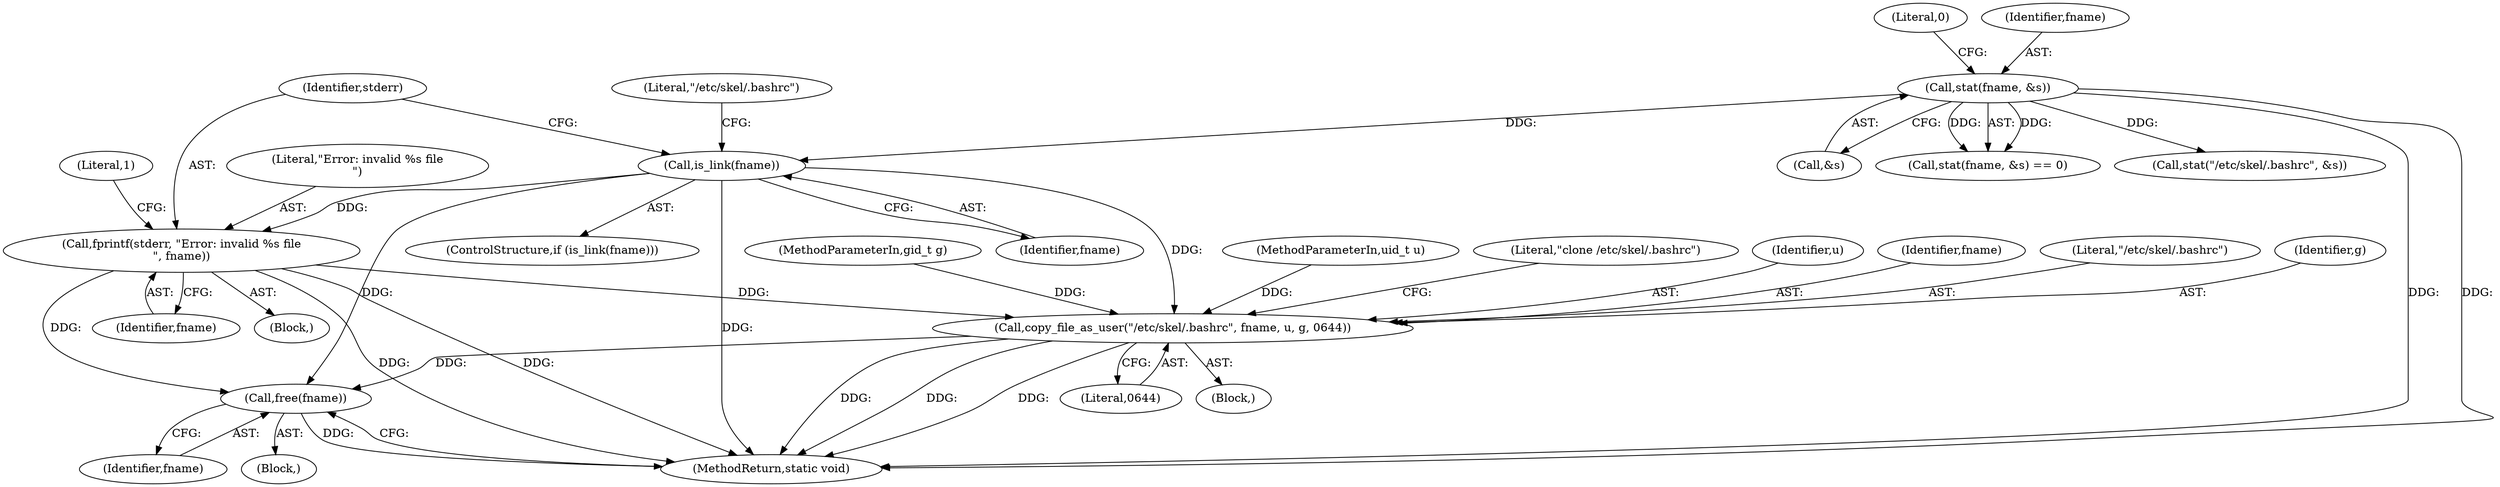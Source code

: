 digraph "0_firejail_903fd8a0789ca3cc3c21d84cd0282481515592ef_1@API" {
"1000261" [label="(Call,fprintf(stderr, \"Error: invalid %s file\n\", fname))"];
"1000258" [label="(Call,is_link(fname))"];
"1000251" [label="(Call,stat(fname, &s))"];
"1000275" [label="(Call,copy_file_as_user(\"/etc/skel/.bashrc\", fname, u, g, 0644))"];
"1000283" [label="(Call,free(fname))"];
"1000285" [label="(MethodReturn,static void)"];
"1000258" [label="(Call,is_link(fname))"];
"1000266" [label="(Literal,1)"];
"1000274" [label="(Block,)"];
"1000284" [label="(Identifier,fname)"];
"1000278" [label="(Identifier,u)"];
"1000277" [label="(Identifier,fname)"];
"1000262" [label="(Identifier,stderr)"];
"1000283" [label="(Call,free(fname))"];
"1000275" [label="(Call,copy_file_as_user(\"/etc/skel/.bashrc\", fname, u, g, 0644))"];
"1000276" [label="(Literal,\"/etc/skel/.bashrc\")"];
"1000263" [label="(Literal,\"Error: invalid %s file\n\")"];
"1000280" [label="(Literal,0644)"];
"1000251" [label="(Call,stat(fname, &s))"];
"1000257" [label="(ControlStructure,if (is_link(fname)))"];
"1000260" [label="(Block,)"];
"1000270" [label="(Literal,\"/etc/skel/.bashrc\")"];
"1000259" [label="(Identifier,fname)"];
"1000279" [label="(Identifier,g)"];
"1000236" [label="(Block,)"];
"1000264" [label="(Identifier,fname)"];
"1000250" [label="(Call,stat(fname, &s) == 0)"];
"1000269" [label="(Call,stat(\"/etc/skel/.bashrc\", &s))"];
"1000261" [label="(Call,fprintf(stderr, \"Error: invalid %s file\n\", fname))"];
"1000253" [label="(Call,&s)"];
"1000109" [label="(MethodParameterIn,gid_t g)"];
"1000255" [label="(Literal,0)"];
"1000108" [label="(MethodParameterIn,uid_t u)"];
"1000252" [label="(Identifier,fname)"];
"1000282" [label="(Literal,\"clone /etc/skel/.bashrc\")"];
"1000261" -> "1000260"  [label="AST: "];
"1000261" -> "1000264"  [label="CFG: "];
"1000262" -> "1000261"  [label="AST: "];
"1000263" -> "1000261"  [label="AST: "];
"1000264" -> "1000261"  [label="AST: "];
"1000266" -> "1000261"  [label="CFG: "];
"1000261" -> "1000285"  [label="DDG: "];
"1000261" -> "1000285"  [label="DDG: "];
"1000258" -> "1000261"  [label="DDG: "];
"1000261" -> "1000275"  [label="DDG: "];
"1000261" -> "1000283"  [label="DDG: "];
"1000258" -> "1000257"  [label="AST: "];
"1000258" -> "1000259"  [label="CFG: "];
"1000259" -> "1000258"  [label="AST: "];
"1000262" -> "1000258"  [label="CFG: "];
"1000270" -> "1000258"  [label="CFG: "];
"1000258" -> "1000285"  [label="DDG: "];
"1000251" -> "1000258"  [label="DDG: "];
"1000258" -> "1000275"  [label="DDG: "];
"1000258" -> "1000283"  [label="DDG: "];
"1000251" -> "1000250"  [label="AST: "];
"1000251" -> "1000253"  [label="CFG: "];
"1000252" -> "1000251"  [label="AST: "];
"1000253" -> "1000251"  [label="AST: "];
"1000255" -> "1000251"  [label="CFG: "];
"1000251" -> "1000285"  [label="DDG: "];
"1000251" -> "1000285"  [label="DDG: "];
"1000251" -> "1000250"  [label="DDG: "];
"1000251" -> "1000250"  [label="DDG: "];
"1000251" -> "1000269"  [label="DDG: "];
"1000275" -> "1000274"  [label="AST: "];
"1000275" -> "1000280"  [label="CFG: "];
"1000276" -> "1000275"  [label="AST: "];
"1000277" -> "1000275"  [label="AST: "];
"1000278" -> "1000275"  [label="AST: "];
"1000279" -> "1000275"  [label="AST: "];
"1000280" -> "1000275"  [label="AST: "];
"1000282" -> "1000275"  [label="CFG: "];
"1000275" -> "1000285"  [label="DDG: "];
"1000275" -> "1000285"  [label="DDG: "];
"1000275" -> "1000285"  [label="DDG: "];
"1000108" -> "1000275"  [label="DDG: "];
"1000109" -> "1000275"  [label="DDG: "];
"1000275" -> "1000283"  [label="DDG: "];
"1000283" -> "1000236"  [label="AST: "];
"1000283" -> "1000284"  [label="CFG: "];
"1000284" -> "1000283"  [label="AST: "];
"1000285" -> "1000283"  [label="CFG: "];
"1000283" -> "1000285"  [label="DDG: "];
}
